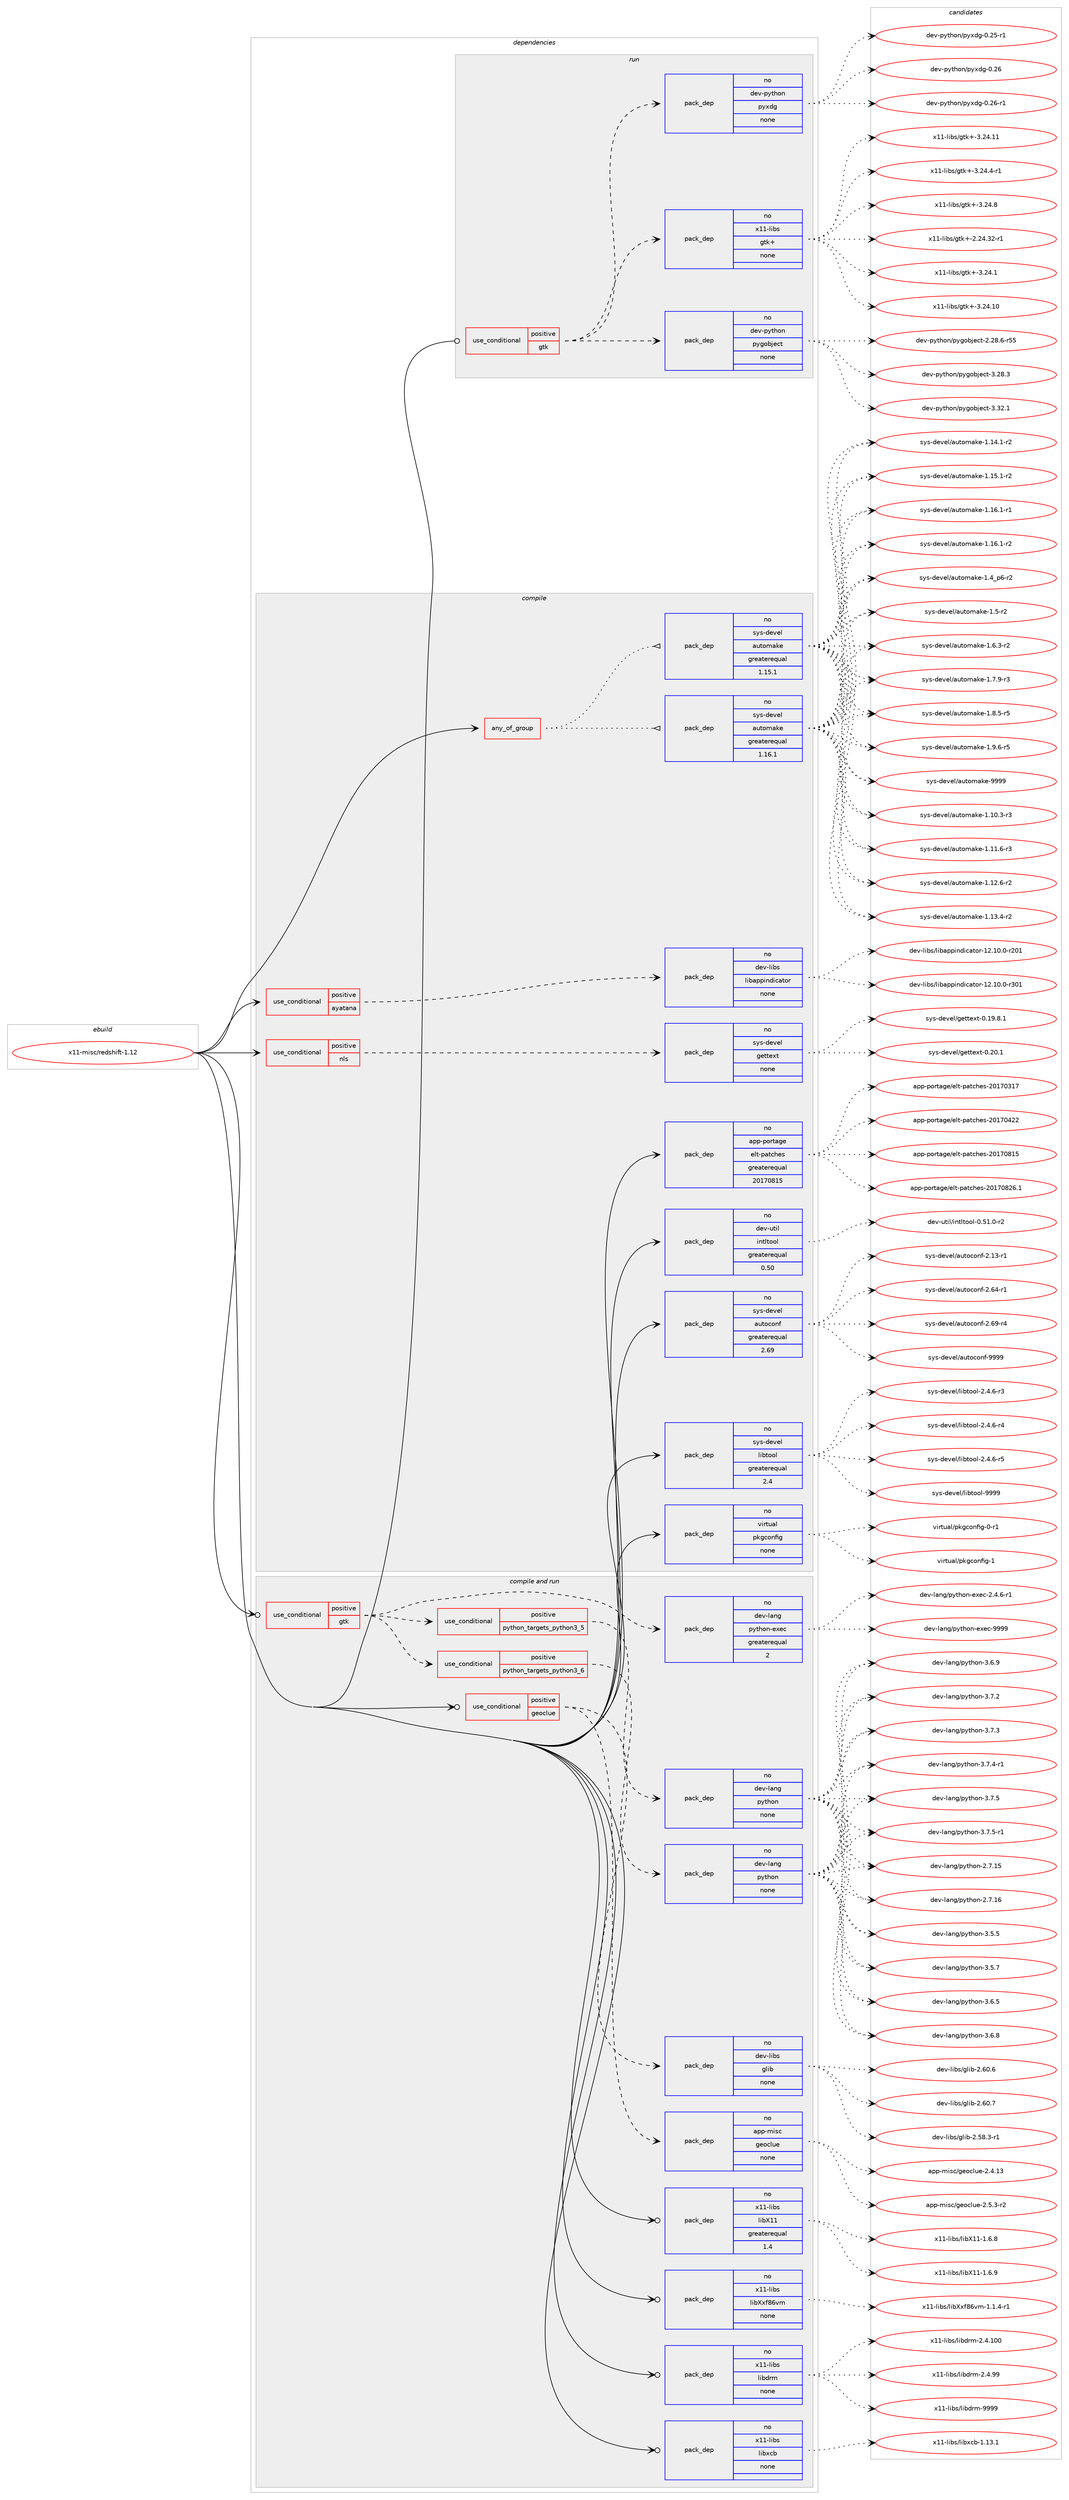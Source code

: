 digraph prolog {

# *************
# Graph options
# *************

newrank=true;
concentrate=true;
compound=true;
graph [rankdir=LR,fontname=Helvetica,fontsize=10,ranksep=1.5];#, ranksep=2.5, nodesep=0.2];
edge  [arrowhead=vee];
node  [fontname=Helvetica,fontsize=10];

# **********
# The ebuild
# **********

subgraph cluster_leftcol {
color=gray;
rank=same;
label=<<i>ebuild</i>>;
id [label="x11-misc/redshift-1.12", color=red, width=4, href="../x11-misc/redshift-1.12.svg"];
}

# ****************
# The dependencies
# ****************

subgraph cluster_midcol {
color=gray;
label=<<i>dependencies</i>>;
subgraph cluster_compile {
fillcolor="#eeeeee";
style=filled;
label=<<i>compile</i>>;
subgraph any16098 {
dependency920261 [label=<<TABLE BORDER="0" CELLBORDER="1" CELLSPACING="0" CELLPADDING="4"><TR><TD CELLPADDING="10">any_of_group</TD></TR></TABLE>>, shape=none, color=red];subgraph pack683670 {
dependency920262 [label=<<TABLE BORDER="0" CELLBORDER="1" CELLSPACING="0" CELLPADDING="4" WIDTH="220"><TR><TD ROWSPAN="6" CELLPADDING="30">pack_dep</TD></TR><TR><TD WIDTH="110">no</TD></TR><TR><TD>sys-devel</TD></TR><TR><TD>automake</TD></TR><TR><TD>greaterequal</TD></TR><TR><TD>1.16.1</TD></TR></TABLE>>, shape=none, color=blue];
}
dependency920261:e -> dependency920262:w [weight=20,style="dotted",arrowhead="oinv"];
subgraph pack683671 {
dependency920263 [label=<<TABLE BORDER="0" CELLBORDER="1" CELLSPACING="0" CELLPADDING="4" WIDTH="220"><TR><TD ROWSPAN="6" CELLPADDING="30">pack_dep</TD></TR><TR><TD WIDTH="110">no</TD></TR><TR><TD>sys-devel</TD></TR><TR><TD>automake</TD></TR><TR><TD>greaterequal</TD></TR><TR><TD>1.15.1</TD></TR></TABLE>>, shape=none, color=blue];
}
dependency920261:e -> dependency920263:w [weight=20,style="dotted",arrowhead="oinv"];
}
id:e -> dependency920261:w [weight=20,style="solid",arrowhead="vee"];
subgraph cond219902 {
dependency920264 [label=<<TABLE BORDER="0" CELLBORDER="1" CELLSPACING="0" CELLPADDING="4"><TR><TD ROWSPAN="3" CELLPADDING="10">use_conditional</TD></TR><TR><TD>positive</TD></TR><TR><TD>ayatana</TD></TR></TABLE>>, shape=none, color=red];
subgraph pack683672 {
dependency920265 [label=<<TABLE BORDER="0" CELLBORDER="1" CELLSPACING="0" CELLPADDING="4" WIDTH="220"><TR><TD ROWSPAN="6" CELLPADDING="30">pack_dep</TD></TR><TR><TD WIDTH="110">no</TD></TR><TR><TD>dev-libs</TD></TR><TR><TD>libappindicator</TD></TR><TR><TD>none</TD></TR><TR><TD></TD></TR></TABLE>>, shape=none, color=blue];
}
dependency920264:e -> dependency920265:w [weight=20,style="dashed",arrowhead="vee"];
}
id:e -> dependency920264:w [weight=20,style="solid",arrowhead="vee"];
subgraph cond219903 {
dependency920266 [label=<<TABLE BORDER="0" CELLBORDER="1" CELLSPACING="0" CELLPADDING="4"><TR><TD ROWSPAN="3" CELLPADDING="10">use_conditional</TD></TR><TR><TD>positive</TD></TR><TR><TD>nls</TD></TR></TABLE>>, shape=none, color=red];
subgraph pack683673 {
dependency920267 [label=<<TABLE BORDER="0" CELLBORDER="1" CELLSPACING="0" CELLPADDING="4" WIDTH="220"><TR><TD ROWSPAN="6" CELLPADDING="30">pack_dep</TD></TR><TR><TD WIDTH="110">no</TD></TR><TR><TD>sys-devel</TD></TR><TR><TD>gettext</TD></TR><TR><TD>none</TD></TR><TR><TD></TD></TR></TABLE>>, shape=none, color=blue];
}
dependency920266:e -> dependency920267:w [weight=20,style="dashed",arrowhead="vee"];
}
id:e -> dependency920266:w [weight=20,style="solid",arrowhead="vee"];
subgraph pack683674 {
dependency920268 [label=<<TABLE BORDER="0" CELLBORDER="1" CELLSPACING="0" CELLPADDING="4" WIDTH="220"><TR><TD ROWSPAN="6" CELLPADDING="30">pack_dep</TD></TR><TR><TD WIDTH="110">no</TD></TR><TR><TD>app-portage</TD></TR><TR><TD>elt-patches</TD></TR><TR><TD>greaterequal</TD></TR><TR><TD>20170815</TD></TR></TABLE>>, shape=none, color=blue];
}
id:e -> dependency920268:w [weight=20,style="solid",arrowhead="vee"];
subgraph pack683675 {
dependency920269 [label=<<TABLE BORDER="0" CELLBORDER="1" CELLSPACING="0" CELLPADDING="4" WIDTH="220"><TR><TD ROWSPAN="6" CELLPADDING="30">pack_dep</TD></TR><TR><TD WIDTH="110">no</TD></TR><TR><TD>dev-util</TD></TR><TR><TD>intltool</TD></TR><TR><TD>greaterequal</TD></TR><TR><TD>0.50</TD></TR></TABLE>>, shape=none, color=blue];
}
id:e -> dependency920269:w [weight=20,style="solid",arrowhead="vee"];
subgraph pack683676 {
dependency920270 [label=<<TABLE BORDER="0" CELLBORDER="1" CELLSPACING="0" CELLPADDING="4" WIDTH="220"><TR><TD ROWSPAN="6" CELLPADDING="30">pack_dep</TD></TR><TR><TD WIDTH="110">no</TD></TR><TR><TD>sys-devel</TD></TR><TR><TD>autoconf</TD></TR><TR><TD>greaterequal</TD></TR><TR><TD>2.69</TD></TR></TABLE>>, shape=none, color=blue];
}
id:e -> dependency920270:w [weight=20,style="solid",arrowhead="vee"];
subgraph pack683677 {
dependency920271 [label=<<TABLE BORDER="0" CELLBORDER="1" CELLSPACING="0" CELLPADDING="4" WIDTH="220"><TR><TD ROWSPAN="6" CELLPADDING="30">pack_dep</TD></TR><TR><TD WIDTH="110">no</TD></TR><TR><TD>sys-devel</TD></TR><TR><TD>libtool</TD></TR><TR><TD>greaterequal</TD></TR><TR><TD>2.4</TD></TR></TABLE>>, shape=none, color=blue];
}
id:e -> dependency920271:w [weight=20,style="solid",arrowhead="vee"];
subgraph pack683678 {
dependency920272 [label=<<TABLE BORDER="0" CELLBORDER="1" CELLSPACING="0" CELLPADDING="4" WIDTH="220"><TR><TD ROWSPAN="6" CELLPADDING="30">pack_dep</TD></TR><TR><TD WIDTH="110">no</TD></TR><TR><TD>virtual</TD></TR><TR><TD>pkgconfig</TD></TR><TR><TD>none</TD></TR><TR><TD></TD></TR></TABLE>>, shape=none, color=blue];
}
id:e -> dependency920272:w [weight=20,style="solid",arrowhead="vee"];
}
subgraph cluster_compileandrun {
fillcolor="#eeeeee";
style=filled;
label=<<i>compile and run</i>>;
subgraph cond219904 {
dependency920273 [label=<<TABLE BORDER="0" CELLBORDER="1" CELLSPACING="0" CELLPADDING="4"><TR><TD ROWSPAN="3" CELLPADDING="10">use_conditional</TD></TR><TR><TD>positive</TD></TR><TR><TD>geoclue</TD></TR></TABLE>>, shape=none, color=red];
subgraph pack683679 {
dependency920274 [label=<<TABLE BORDER="0" CELLBORDER="1" CELLSPACING="0" CELLPADDING="4" WIDTH="220"><TR><TD ROWSPAN="6" CELLPADDING="30">pack_dep</TD></TR><TR><TD WIDTH="110">no</TD></TR><TR><TD>app-misc</TD></TR><TR><TD>geoclue</TD></TR><TR><TD>none</TD></TR><TR><TD></TD></TR></TABLE>>, shape=none, color=blue];
}
dependency920273:e -> dependency920274:w [weight=20,style="dashed",arrowhead="vee"];
subgraph pack683680 {
dependency920275 [label=<<TABLE BORDER="0" CELLBORDER="1" CELLSPACING="0" CELLPADDING="4" WIDTH="220"><TR><TD ROWSPAN="6" CELLPADDING="30">pack_dep</TD></TR><TR><TD WIDTH="110">no</TD></TR><TR><TD>dev-libs</TD></TR><TR><TD>glib</TD></TR><TR><TD>none</TD></TR><TR><TD></TD></TR></TABLE>>, shape=none, color=blue];
}
dependency920273:e -> dependency920275:w [weight=20,style="dashed",arrowhead="vee"];
}
id:e -> dependency920273:w [weight=20,style="solid",arrowhead="odotvee"];
subgraph cond219905 {
dependency920276 [label=<<TABLE BORDER="0" CELLBORDER="1" CELLSPACING="0" CELLPADDING="4"><TR><TD ROWSPAN="3" CELLPADDING="10">use_conditional</TD></TR><TR><TD>positive</TD></TR><TR><TD>gtk</TD></TR></TABLE>>, shape=none, color=red];
subgraph cond219906 {
dependency920277 [label=<<TABLE BORDER="0" CELLBORDER="1" CELLSPACING="0" CELLPADDING="4"><TR><TD ROWSPAN="3" CELLPADDING="10">use_conditional</TD></TR><TR><TD>positive</TD></TR><TR><TD>python_targets_python3_5</TD></TR></TABLE>>, shape=none, color=red];
subgraph pack683681 {
dependency920278 [label=<<TABLE BORDER="0" CELLBORDER="1" CELLSPACING="0" CELLPADDING="4" WIDTH="220"><TR><TD ROWSPAN="6" CELLPADDING="30">pack_dep</TD></TR><TR><TD WIDTH="110">no</TD></TR><TR><TD>dev-lang</TD></TR><TR><TD>python</TD></TR><TR><TD>none</TD></TR><TR><TD></TD></TR></TABLE>>, shape=none, color=blue];
}
dependency920277:e -> dependency920278:w [weight=20,style="dashed",arrowhead="vee"];
}
dependency920276:e -> dependency920277:w [weight=20,style="dashed",arrowhead="vee"];
subgraph cond219907 {
dependency920279 [label=<<TABLE BORDER="0" CELLBORDER="1" CELLSPACING="0" CELLPADDING="4"><TR><TD ROWSPAN="3" CELLPADDING="10">use_conditional</TD></TR><TR><TD>positive</TD></TR><TR><TD>python_targets_python3_6</TD></TR></TABLE>>, shape=none, color=red];
subgraph pack683682 {
dependency920280 [label=<<TABLE BORDER="0" CELLBORDER="1" CELLSPACING="0" CELLPADDING="4" WIDTH="220"><TR><TD ROWSPAN="6" CELLPADDING="30">pack_dep</TD></TR><TR><TD WIDTH="110">no</TD></TR><TR><TD>dev-lang</TD></TR><TR><TD>python</TD></TR><TR><TD>none</TD></TR><TR><TD></TD></TR></TABLE>>, shape=none, color=blue];
}
dependency920279:e -> dependency920280:w [weight=20,style="dashed",arrowhead="vee"];
}
dependency920276:e -> dependency920279:w [weight=20,style="dashed",arrowhead="vee"];
subgraph pack683683 {
dependency920281 [label=<<TABLE BORDER="0" CELLBORDER="1" CELLSPACING="0" CELLPADDING="4" WIDTH="220"><TR><TD ROWSPAN="6" CELLPADDING="30">pack_dep</TD></TR><TR><TD WIDTH="110">no</TD></TR><TR><TD>dev-lang</TD></TR><TR><TD>python-exec</TD></TR><TR><TD>greaterequal</TD></TR><TR><TD>2</TD></TR></TABLE>>, shape=none, color=blue];
}
dependency920276:e -> dependency920281:w [weight=20,style="dashed",arrowhead="vee"];
}
id:e -> dependency920276:w [weight=20,style="solid",arrowhead="odotvee"];
subgraph pack683684 {
dependency920282 [label=<<TABLE BORDER="0" CELLBORDER="1" CELLSPACING="0" CELLPADDING="4" WIDTH="220"><TR><TD ROWSPAN="6" CELLPADDING="30">pack_dep</TD></TR><TR><TD WIDTH="110">no</TD></TR><TR><TD>x11-libs</TD></TR><TR><TD>libX11</TD></TR><TR><TD>greaterequal</TD></TR><TR><TD>1.4</TD></TR></TABLE>>, shape=none, color=blue];
}
id:e -> dependency920282:w [weight=20,style="solid",arrowhead="odotvee"];
subgraph pack683685 {
dependency920283 [label=<<TABLE BORDER="0" CELLBORDER="1" CELLSPACING="0" CELLPADDING="4" WIDTH="220"><TR><TD ROWSPAN="6" CELLPADDING="30">pack_dep</TD></TR><TR><TD WIDTH="110">no</TD></TR><TR><TD>x11-libs</TD></TR><TR><TD>libXxf86vm</TD></TR><TR><TD>none</TD></TR><TR><TD></TD></TR></TABLE>>, shape=none, color=blue];
}
id:e -> dependency920283:w [weight=20,style="solid",arrowhead="odotvee"];
subgraph pack683686 {
dependency920284 [label=<<TABLE BORDER="0" CELLBORDER="1" CELLSPACING="0" CELLPADDING="4" WIDTH="220"><TR><TD ROWSPAN="6" CELLPADDING="30">pack_dep</TD></TR><TR><TD WIDTH="110">no</TD></TR><TR><TD>x11-libs</TD></TR><TR><TD>libdrm</TD></TR><TR><TD>none</TD></TR><TR><TD></TD></TR></TABLE>>, shape=none, color=blue];
}
id:e -> dependency920284:w [weight=20,style="solid",arrowhead="odotvee"];
subgraph pack683687 {
dependency920285 [label=<<TABLE BORDER="0" CELLBORDER="1" CELLSPACING="0" CELLPADDING="4" WIDTH="220"><TR><TD ROWSPAN="6" CELLPADDING="30">pack_dep</TD></TR><TR><TD WIDTH="110">no</TD></TR><TR><TD>x11-libs</TD></TR><TR><TD>libxcb</TD></TR><TR><TD>none</TD></TR><TR><TD></TD></TR></TABLE>>, shape=none, color=blue];
}
id:e -> dependency920285:w [weight=20,style="solid",arrowhead="odotvee"];
}
subgraph cluster_run {
fillcolor="#eeeeee";
style=filled;
label=<<i>run</i>>;
subgraph cond219908 {
dependency920286 [label=<<TABLE BORDER="0" CELLBORDER="1" CELLSPACING="0" CELLPADDING="4"><TR><TD ROWSPAN="3" CELLPADDING="10">use_conditional</TD></TR><TR><TD>positive</TD></TR><TR><TD>gtk</TD></TR></TABLE>>, shape=none, color=red];
subgraph pack683688 {
dependency920287 [label=<<TABLE BORDER="0" CELLBORDER="1" CELLSPACING="0" CELLPADDING="4" WIDTH="220"><TR><TD ROWSPAN="6" CELLPADDING="30">pack_dep</TD></TR><TR><TD WIDTH="110">no</TD></TR><TR><TD>dev-python</TD></TR><TR><TD>pygobject</TD></TR><TR><TD>none</TD></TR><TR><TD></TD></TR></TABLE>>, shape=none, color=blue];
}
dependency920286:e -> dependency920287:w [weight=20,style="dashed",arrowhead="vee"];
subgraph pack683689 {
dependency920288 [label=<<TABLE BORDER="0" CELLBORDER="1" CELLSPACING="0" CELLPADDING="4" WIDTH="220"><TR><TD ROWSPAN="6" CELLPADDING="30">pack_dep</TD></TR><TR><TD WIDTH="110">no</TD></TR><TR><TD>x11-libs</TD></TR><TR><TD>gtk+</TD></TR><TR><TD>none</TD></TR><TR><TD></TD></TR></TABLE>>, shape=none, color=blue];
}
dependency920286:e -> dependency920288:w [weight=20,style="dashed",arrowhead="vee"];
subgraph pack683690 {
dependency920289 [label=<<TABLE BORDER="0" CELLBORDER="1" CELLSPACING="0" CELLPADDING="4" WIDTH="220"><TR><TD ROWSPAN="6" CELLPADDING="30">pack_dep</TD></TR><TR><TD WIDTH="110">no</TD></TR><TR><TD>dev-python</TD></TR><TR><TD>pyxdg</TD></TR><TR><TD>none</TD></TR><TR><TD></TD></TR></TABLE>>, shape=none, color=blue];
}
dependency920286:e -> dependency920289:w [weight=20,style="dashed",arrowhead="vee"];
}
id:e -> dependency920286:w [weight=20,style="solid",arrowhead="odot"];
}
}

# **************
# The candidates
# **************

subgraph cluster_choices {
rank=same;
color=gray;
label=<<i>candidates</i>>;

subgraph choice683670 {
color=black;
nodesep=1;
choice11512111545100101118101108479711711611110997107101454946494846514511451 [label="sys-devel/automake-1.10.3-r3", color=red, width=4,href="../sys-devel/automake-1.10.3-r3.svg"];
choice11512111545100101118101108479711711611110997107101454946494946544511451 [label="sys-devel/automake-1.11.6-r3", color=red, width=4,href="../sys-devel/automake-1.11.6-r3.svg"];
choice11512111545100101118101108479711711611110997107101454946495046544511450 [label="sys-devel/automake-1.12.6-r2", color=red, width=4,href="../sys-devel/automake-1.12.6-r2.svg"];
choice11512111545100101118101108479711711611110997107101454946495146524511450 [label="sys-devel/automake-1.13.4-r2", color=red, width=4,href="../sys-devel/automake-1.13.4-r2.svg"];
choice11512111545100101118101108479711711611110997107101454946495246494511450 [label="sys-devel/automake-1.14.1-r2", color=red, width=4,href="../sys-devel/automake-1.14.1-r2.svg"];
choice11512111545100101118101108479711711611110997107101454946495346494511450 [label="sys-devel/automake-1.15.1-r2", color=red, width=4,href="../sys-devel/automake-1.15.1-r2.svg"];
choice11512111545100101118101108479711711611110997107101454946495446494511449 [label="sys-devel/automake-1.16.1-r1", color=red, width=4,href="../sys-devel/automake-1.16.1-r1.svg"];
choice11512111545100101118101108479711711611110997107101454946495446494511450 [label="sys-devel/automake-1.16.1-r2", color=red, width=4,href="../sys-devel/automake-1.16.1-r2.svg"];
choice115121115451001011181011084797117116111109971071014549465295112544511450 [label="sys-devel/automake-1.4_p6-r2", color=red, width=4,href="../sys-devel/automake-1.4_p6-r2.svg"];
choice11512111545100101118101108479711711611110997107101454946534511450 [label="sys-devel/automake-1.5-r2", color=red, width=4,href="../sys-devel/automake-1.5-r2.svg"];
choice115121115451001011181011084797117116111109971071014549465446514511450 [label="sys-devel/automake-1.6.3-r2", color=red, width=4,href="../sys-devel/automake-1.6.3-r2.svg"];
choice115121115451001011181011084797117116111109971071014549465546574511451 [label="sys-devel/automake-1.7.9-r3", color=red, width=4,href="../sys-devel/automake-1.7.9-r3.svg"];
choice115121115451001011181011084797117116111109971071014549465646534511453 [label="sys-devel/automake-1.8.5-r5", color=red, width=4,href="../sys-devel/automake-1.8.5-r5.svg"];
choice115121115451001011181011084797117116111109971071014549465746544511453 [label="sys-devel/automake-1.9.6-r5", color=red, width=4,href="../sys-devel/automake-1.9.6-r5.svg"];
choice115121115451001011181011084797117116111109971071014557575757 [label="sys-devel/automake-9999", color=red, width=4,href="../sys-devel/automake-9999.svg"];
dependency920262:e -> choice11512111545100101118101108479711711611110997107101454946494846514511451:w [style=dotted,weight="100"];
dependency920262:e -> choice11512111545100101118101108479711711611110997107101454946494946544511451:w [style=dotted,weight="100"];
dependency920262:e -> choice11512111545100101118101108479711711611110997107101454946495046544511450:w [style=dotted,weight="100"];
dependency920262:e -> choice11512111545100101118101108479711711611110997107101454946495146524511450:w [style=dotted,weight="100"];
dependency920262:e -> choice11512111545100101118101108479711711611110997107101454946495246494511450:w [style=dotted,weight="100"];
dependency920262:e -> choice11512111545100101118101108479711711611110997107101454946495346494511450:w [style=dotted,weight="100"];
dependency920262:e -> choice11512111545100101118101108479711711611110997107101454946495446494511449:w [style=dotted,weight="100"];
dependency920262:e -> choice11512111545100101118101108479711711611110997107101454946495446494511450:w [style=dotted,weight="100"];
dependency920262:e -> choice115121115451001011181011084797117116111109971071014549465295112544511450:w [style=dotted,weight="100"];
dependency920262:e -> choice11512111545100101118101108479711711611110997107101454946534511450:w [style=dotted,weight="100"];
dependency920262:e -> choice115121115451001011181011084797117116111109971071014549465446514511450:w [style=dotted,weight="100"];
dependency920262:e -> choice115121115451001011181011084797117116111109971071014549465546574511451:w [style=dotted,weight="100"];
dependency920262:e -> choice115121115451001011181011084797117116111109971071014549465646534511453:w [style=dotted,weight="100"];
dependency920262:e -> choice115121115451001011181011084797117116111109971071014549465746544511453:w [style=dotted,weight="100"];
dependency920262:e -> choice115121115451001011181011084797117116111109971071014557575757:w [style=dotted,weight="100"];
}
subgraph choice683671 {
color=black;
nodesep=1;
choice11512111545100101118101108479711711611110997107101454946494846514511451 [label="sys-devel/automake-1.10.3-r3", color=red, width=4,href="../sys-devel/automake-1.10.3-r3.svg"];
choice11512111545100101118101108479711711611110997107101454946494946544511451 [label="sys-devel/automake-1.11.6-r3", color=red, width=4,href="../sys-devel/automake-1.11.6-r3.svg"];
choice11512111545100101118101108479711711611110997107101454946495046544511450 [label="sys-devel/automake-1.12.6-r2", color=red, width=4,href="../sys-devel/automake-1.12.6-r2.svg"];
choice11512111545100101118101108479711711611110997107101454946495146524511450 [label="sys-devel/automake-1.13.4-r2", color=red, width=4,href="../sys-devel/automake-1.13.4-r2.svg"];
choice11512111545100101118101108479711711611110997107101454946495246494511450 [label="sys-devel/automake-1.14.1-r2", color=red, width=4,href="../sys-devel/automake-1.14.1-r2.svg"];
choice11512111545100101118101108479711711611110997107101454946495346494511450 [label="sys-devel/automake-1.15.1-r2", color=red, width=4,href="../sys-devel/automake-1.15.1-r2.svg"];
choice11512111545100101118101108479711711611110997107101454946495446494511449 [label="sys-devel/automake-1.16.1-r1", color=red, width=4,href="../sys-devel/automake-1.16.1-r1.svg"];
choice11512111545100101118101108479711711611110997107101454946495446494511450 [label="sys-devel/automake-1.16.1-r2", color=red, width=4,href="../sys-devel/automake-1.16.1-r2.svg"];
choice115121115451001011181011084797117116111109971071014549465295112544511450 [label="sys-devel/automake-1.4_p6-r2", color=red, width=4,href="../sys-devel/automake-1.4_p6-r2.svg"];
choice11512111545100101118101108479711711611110997107101454946534511450 [label="sys-devel/automake-1.5-r2", color=red, width=4,href="../sys-devel/automake-1.5-r2.svg"];
choice115121115451001011181011084797117116111109971071014549465446514511450 [label="sys-devel/automake-1.6.3-r2", color=red, width=4,href="../sys-devel/automake-1.6.3-r2.svg"];
choice115121115451001011181011084797117116111109971071014549465546574511451 [label="sys-devel/automake-1.7.9-r3", color=red, width=4,href="../sys-devel/automake-1.7.9-r3.svg"];
choice115121115451001011181011084797117116111109971071014549465646534511453 [label="sys-devel/automake-1.8.5-r5", color=red, width=4,href="../sys-devel/automake-1.8.5-r5.svg"];
choice115121115451001011181011084797117116111109971071014549465746544511453 [label="sys-devel/automake-1.9.6-r5", color=red, width=4,href="../sys-devel/automake-1.9.6-r5.svg"];
choice115121115451001011181011084797117116111109971071014557575757 [label="sys-devel/automake-9999", color=red, width=4,href="../sys-devel/automake-9999.svg"];
dependency920263:e -> choice11512111545100101118101108479711711611110997107101454946494846514511451:w [style=dotted,weight="100"];
dependency920263:e -> choice11512111545100101118101108479711711611110997107101454946494946544511451:w [style=dotted,weight="100"];
dependency920263:e -> choice11512111545100101118101108479711711611110997107101454946495046544511450:w [style=dotted,weight="100"];
dependency920263:e -> choice11512111545100101118101108479711711611110997107101454946495146524511450:w [style=dotted,weight="100"];
dependency920263:e -> choice11512111545100101118101108479711711611110997107101454946495246494511450:w [style=dotted,weight="100"];
dependency920263:e -> choice11512111545100101118101108479711711611110997107101454946495346494511450:w [style=dotted,weight="100"];
dependency920263:e -> choice11512111545100101118101108479711711611110997107101454946495446494511449:w [style=dotted,weight="100"];
dependency920263:e -> choice11512111545100101118101108479711711611110997107101454946495446494511450:w [style=dotted,weight="100"];
dependency920263:e -> choice115121115451001011181011084797117116111109971071014549465295112544511450:w [style=dotted,weight="100"];
dependency920263:e -> choice11512111545100101118101108479711711611110997107101454946534511450:w [style=dotted,weight="100"];
dependency920263:e -> choice115121115451001011181011084797117116111109971071014549465446514511450:w [style=dotted,weight="100"];
dependency920263:e -> choice115121115451001011181011084797117116111109971071014549465546574511451:w [style=dotted,weight="100"];
dependency920263:e -> choice115121115451001011181011084797117116111109971071014549465646534511453:w [style=dotted,weight="100"];
dependency920263:e -> choice115121115451001011181011084797117116111109971071014549465746544511453:w [style=dotted,weight="100"];
dependency920263:e -> choice115121115451001011181011084797117116111109971071014557575757:w [style=dotted,weight="100"];
}
subgraph choice683672 {
color=black;
nodesep=1;
choice10010111845108105981154710810598971121121051101001059997116111114454950464948464845114504849 [label="dev-libs/libappindicator-12.10.0-r201", color=red, width=4,href="../dev-libs/libappindicator-12.10.0-r201.svg"];
choice10010111845108105981154710810598971121121051101001059997116111114454950464948464845114514849 [label="dev-libs/libappindicator-12.10.0-r301", color=red, width=4,href="../dev-libs/libappindicator-12.10.0-r301.svg"];
dependency920265:e -> choice10010111845108105981154710810598971121121051101001059997116111114454950464948464845114504849:w [style=dotted,weight="100"];
dependency920265:e -> choice10010111845108105981154710810598971121121051101001059997116111114454950464948464845114514849:w [style=dotted,weight="100"];
}
subgraph choice683673 {
color=black;
nodesep=1;
choice1151211154510010111810110847103101116116101120116454846495746564649 [label="sys-devel/gettext-0.19.8.1", color=red, width=4,href="../sys-devel/gettext-0.19.8.1.svg"];
choice115121115451001011181011084710310111611610112011645484650484649 [label="sys-devel/gettext-0.20.1", color=red, width=4,href="../sys-devel/gettext-0.20.1.svg"];
dependency920267:e -> choice1151211154510010111810110847103101116116101120116454846495746564649:w [style=dotted,weight="100"];
dependency920267:e -> choice115121115451001011181011084710310111611610112011645484650484649:w [style=dotted,weight="100"];
}
subgraph choice683674 {
color=black;
nodesep=1;
choice97112112451121111141169710310147101108116451129711699104101115455048495548514955 [label="app-portage/elt-patches-20170317", color=red, width=4,href="../app-portage/elt-patches-20170317.svg"];
choice97112112451121111141169710310147101108116451129711699104101115455048495548525050 [label="app-portage/elt-patches-20170422", color=red, width=4,href="../app-portage/elt-patches-20170422.svg"];
choice97112112451121111141169710310147101108116451129711699104101115455048495548564953 [label="app-portage/elt-patches-20170815", color=red, width=4,href="../app-portage/elt-patches-20170815.svg"];
choice971121124511211111411697103101471011081164511297116991041011154550484955485650544649 [label="app-portage/elt-patches-20170826.1", color=red, width=4,href="../app-portage/elt-patches-20170826.1.svg"];
dependency920268:e -> choice97112112451121111141169710310147101108116451129711699104101115455048495548514955:w [style=dotted,weight="100"];
dependency920268:e -> choice97112112451121111141169710310147101108116451129711699104101115455048495548525050:w [style=dotted,weight="100"];
dependency920268:e -> choice97112112451121111141169710310147101108116451129711699104101115455048495548564953:w [style=dotted,weight="100"];
dependency920268:e -> choice971121124511211111411697103101471011081164511297116991041011154550484955485650544649:w [style=dotted,weight="100"];
}
subgraph choice683675 {
color=black;
nodesep=1;
choice1001011184511711610510847105110116108116111111108454846534946484511450 [label="dev-util/intltool-0.51.0-r2", color=red, width=4,href="../dev-util/intltool-0.51.0-r2.svg"];
dependency920269:e -> choice1001011184511711610510847105110116108116111111108454846534946484511450:w [style=dotted,weight="100"];
}
subgraph choice683676 {
color=black;
nodesep=1;
choice1151211154510010111810110847971171161119911111010245504649514511449 [label="sys-devel/autoconf-2.13-r1", color=red, width=4,href="../sys-devel/autoconf-2.13-r1.svg"];
choice1151211154510010111810110847971171161119911111010245504654524511449 [label="sys-devel/autoconf-2.64-r1", color=red, width=4,href="../sys-devel/autoconf-2.64-r1.svg"];
choice1151211154510010111810110847971171161119911111010245504654574511452 [label="sys-devel/autoconf-2.69-r4", color=red, width=4,href="../sys-devel/autoconf-2.69-r4.svg"];
choice115121115451001011181011084797117116111991111101024557575757 [label="sys-devel/autoconf-9999", color=red, width=4,href="../sys-devel/autoconf-9999.svg"];
dependency920270:e -> choice1151211154510010111810110847971171161119911111010245504649514511449:w [style=dotted,weight="100"];
dependency920270:e -> choice1151211154510010111810110847971171161119911111010245504654524511449:w [style=dotted,weight="100"];
dependency920270:e -> choice1151211154510010111810110847971171161119911111010245504654574511452:w [style=dotted,weight="100"];
dependency920270:e -> choice115121115451001011181011084797117116111991111101024557575757:w [style=dotted,weight="100"];
}
subgraph choice683677 {
color=black;
nodesep=1;
choice1151211154510010111810110847108105981161111111084550465246544511451 [label="sys-devel/libtool-2.4.6-r3", color=red, width=4,href="../sys-devel/libtool-2.4.6-r3.svg"];
choice1151211154510010111810110847108105981161111111084550465246544511452 [label="sys-devel/libtool-2.4.6-r4", color=red, width=4,href="../sys-devel/libtool-2.4.6-r4.svg"];
choice1151211154510010111810110847108105981161111111084550465246544511453 [label="sys-devel/libtool-2.4.6-r5", color=red, width=4,href="../sys-devel/libtool-2.4.6-r5.svg"];
choice1151211154510010111810110847108105981161111111084557575757 [label="sys-devel/libtool-9999", color=red, width=4,href="../sys-devel/libtool-9999.svg"];
dependency920271:e -> choice1151211154510010111810110847108105981161111111084550465246544511451:w [style=dotted,weight="100"];
dependency920271:e -> choice1151211154510010111810110847108105981161111111084550465246544511452:w [style=dotted,weight="100"];
dependency920271:e -> choice1151211154510010111810110847108105981161111111084550465246544511453:w [style=dotted,weight="100"];
dependency920271:e -> choice1151211154510010111810110847108105981161111111084557575757:w [style=dotted,weight="100"];
}
subgraph choice683678 {
color=black;
nodesep=1;
choice11810511411611797108471121071039911111010210510345484511449 [label="virtual/pkgconfig-0-r1", color=red, width=4,href="../virtual/pkgconfig-0-r1.svg"];
choice1181051141161179710847112107103991111101021051034549 [label="virtual/pkgconfig-1", color=red, width=4,href="../virtual/pkgconfig-1.svg"];
dependency920272:e -> choice11810511411611797108471121071039911111010210510345484511449:w [style=dotted,weight="100"];
dependency920272:e -> choice1181051141161179710847112107103991111101021051034549:w [style=dotted,weight="100"];
}
subgraph choice683679 {
color=black;
nodesep=1;
choice971121124510910511599471031011119910811710145504652464951 [label="app-misc/geoclue-2.4.13", color=red, width=4,href="../app-misc/geoclue-2.4.13.svg"];
choice97112112451091051159947103101111991081171014550465346514511450 [label="app-misc/geoclue-2.5.3-r2", color=red, width=4,href="../app-misc/geoclue-2.5.3-r2.svg"];
dependency920274:e -> choice971121124510910511599471031011119910811710145504652464951:w [style=dotted,weight="100"];
dependency920274:e -> choice97112112451091051159947103101111991081171014550465346514511450:w [style=dotted,weight="100"];
}
subgraph choice683680 {
color=black;
nodesep=1;
choice10010111845108105981154710310810598455046535646514511449 [label="dev-libs/glib-2.58.3-r1", color=red, width=4,href="../dev-libs/glib-2.58.3-r1.svg"];
choice1001011184510810598115471031081059845504654484654 [label="dev-libs/glib-2.60.6", color=red, width=4,href="../dev-libs/glib-2.60.6.svg"];
choice1001011184510810598115471031081059845504654484655 [label="dev-libs/glib-2.60.7", color=red, width=4,href="../dev-libs/glib-2.60.7.svg"];
dependency920275:e -> choice10010111845108105981154710310810598455046535646514511449:w [style=dotted,weight="100"];
dependency920275:e -> choice1001011184510810598115471031081059845504654484654:w [style=dotted,weight="100"];
dependency920275:e -> choice1001011184510810598115471031081059845504654484655:w [style=dotted,weight="100"];
}
subgraph choice683681 {
color=black;
nodesep=1;
choice10010111845108971101034711212111610411111045504655464953 [label="dev-lang/python-2.7.15", color=red, width=4,href="../dev-lang/python-2.7.15.svg"];
choice10010111845108971101034711212111610411111045504655464954 [label="dev-lang/python-2.7.16", color=red, width=4,href="../dev-lang/python-2.7.16.svg"];
choice100101118451089711010347112121116104111110455146534653 [label="dev-lang/python-3.5.5", color=red, width=4,href="../dev-lang/python-3.5.5.svg"];
choice100101118451089711010347112121116104111110455146534655 [label="dev-lang/python-3.5.7", color=red, width=4,href="../dev-lang/python-3.5.7.svg"];
choice100101118451089711010347112121116104111110455146544653 [label="dev-lang/python-3.6.5", color=red, width=4,href="../dev-lang/python-3.6.5.svg"];
choice100101118451089711010347112121116104111110455146544656 [label="dev-lang/python-3.6.8", color=red, width=4,href="../dev-lang/python-3.6.8.svg"];
choice100101118451089711010347112121116104111110455146544657 [label="dev-lang/python-3.6.9", color=red, width=4,href="../dev-lang/python-3.6.9.svg"];
choice100101118451089711010347112121116104111110455146554650 [label="dev-lang/python-3.7.2", color=red, width=4,href="../dev-lang/python-3.7.2.svg"];
choice100101118451089711010347112121116104111110455146554651 [label="dev-lang/python-3.7.3", color=red, width=4,href="../dev-lang/python-3.7.3.svg"];
choice1001011184510897110103471121211161041111104551465546524511449 [label="dev-lang/python-3.7.4-r1", color=red, width=4,href="../dev-lang/python-3.7.4-r1.svg"];
choice100101118451089711010347112121116104111110455146554653 [label="dev-lang/python-3.7.5", color=red, width=4,href="../dev-lang/python-3.7.5.svg"];
choice1001011184510897110103471121211161041111104551465546534511449 [label="dev-lang/python-3.7.5-r1", color=red, width=4,href="../dev-lang/python-3.7.5-r1.svg"];
dependency920278:e -> choice10010111845108971101034711212111610411111045504655464953:w [style=dotted,weight="100"];
dependency920278:e -> choice10010111845108971101034711212111610411111045504655464954:w [style=dotted,weight="100"];
dependency920278:e -> choice100101118451089711010347112121116104111110455146534653:w [style=dotted,weight="100"];
dependency920278:e -> choice100101118451089711010347112121116104111110455146534655:w [style=dotted,weight="100"];
dependency920278:e -> choice100101118451089711010347112121116104111110455146544653:w [style=dotted,weight="100"];
dependency920278:e -> choice100101118451089711010347112121116104111110455146544656:w [style=dotted,weight="100"];
dependency920278:e -> choice100101118451089711010347112121116104111110455146544657:w [style=dotted,weight="100"];
dependency920278:e -> choice100101118451089711010347112121116104111110455146554650:w [style=dotted,weight="100"];
dependency920278:e -> choice100101118451089711010347112121116104111110455146554651:w [style=dotted,weight="100"];
dependency920278:e -> choice1001011184510897110103471121211161041111104551465546524511449:w [style=dotted,weight="100"];
dependency920278:e -> choice100101118451089711010347112121116104111110455146554653:w [style=dotted,weight="100"];
dependency920278:e -> choice1001011184510897110103471121211161041111104551465546534511449:w [style=dotted,weight="100"];
}
subgraph choice683682 {
color=black;
nodesep=1;
choice10010111845108971101034711212111610411111045504655464953 [label="dev-lang/python-2.7.15", color=red, width=4,href="../dev-lang/python-2.7.15.svg"];
choice10010111845108971101034711212111610411111045504655464954 [label="dev-lang/python-2.7.16", color=red, width=4,href="../dev-lang/python-2.7.16.svg"];
choice100101118451089711010347112121116104111110455146534653 [label="dev-lang/python-3.5.5", color=red, width=4,href="../dev-lang/python-3.5.5.svg"];
choice100101118451089711010347112121116104111110455146534655 [label="dev-lang/python-3.5.7", color=red, width=4,href="../dev-lang/python-3.5.7.svg"];
choice100101118451089711010347112121116104111110455146544653 [label="dev-lang/python-3.6.5", color=red, width=4,href="../dev-lang/python-3.6.5.svg"];
choice100101118451089711010347112121116104111110455146544656 [label="dev-lang/python-3.6.8", color=red, width=4,href="../dev-lang/python-3.6.8.svg"];
choice100101118451089711010347112121116104111110455146544657 [label="dev-lang/python-3.6.9", color=red, width=4,href="../dev-lang/python-3.6.9.svg"];
choice100101118451089711010347112121116104111110455146554650 [label="dev-lang/python-3.7.2", color=red, width=4,href="../dev-lang/python-3.7.2.svg"];
choice100101118451089711010347112121116104111110455146554651 [label="dev-lang/python-3.7.3", color=red, width=4,href="../dev-lang/python-3.7.3.svg"];
choice1001011184510897110103471121211161041111104551465546524511449 [label="dev-lang/python-3.7.4-r1", color=red, width=4,href="../dev-lang/python-3.7.4-r1.svg"];
choice100101118451089711010347112121116104111110455146554653 [label="dev-lang/python-3.7.5", color=red, width=4,href="../dev-lang/python-3.7.5.svg"];
choice1001011184510897110103471121211161041111104551465546534511449 [label="dev-lang/python-3.7.5-r1", color=red, width=4,href="../dev-lang/python-3.7.5-r1.svg"];
dependency920280:e -> choice10010111845108971101034711212111610411111045504655464953:w [style=dotted,weight="100"];
dependency920280:e -> choice10010111845108971101034711212111610411111045504655464954:w [style=dotted,weight="100"];
dependency920280:e -> choice100101118451089711010347112121116104111110455146534653:w [style=dotted,weight="100"];
dependency920280:e -> choice100101118451089711010347112121116104111110455146534655:w [style=dotted,weight="100"];
dependency920280:e -> choice100101118451089711010347112121116104111110455146544653:w [style=dotted,weight="100"];
dependency920280:e -> choice100101118451089711010347112121116104111110455146544656:w [style=dotted,weight="100"];
dependency920280:e -> choice100101118451089711010347112121116104111110455146544657:w [style=dotted,weight="100"];
dependency920280:e -> choice100101118451089711010347112121116104111110455146554650:w [style=dotted,weight="100"];
dependency920280:e -> choice100101118451089711010347112121116104111110455146554651:w [style=dotted,weight="100"];
dependency920280:e -> choice1001011184510897110103471121211161041111104551465546524511449:w [style=dotted,weight="100"];
dependency920280:e -> choice100101118451089711010347112121116104111110455146554653:w [style=dotted,weight="100"];
dependency920280:e -> choice1001011184510897110103471121211161041111104551465546534511449:w [style=dotted,weight="100"];
}
subgraph choice683683 {
color=black;
nodesep=1;
choice10010111845108971101034711212111610411111045101120101994550465246544511449 [label="dev-lang/python-exec-2.4.6-r1", color=red, width=4,href="../dev-lang/python-exec-2.4.6-r1.svg"];
choice10010111845108971101034711212111610411111045101120101994557575757 [label="dev-lang/python-exec-9999", color=red, width=4,href="../dev-lang/python-exec-9999.svg"];
dependency920281:e -> choice10010111845108971101034711212111610411111045101120101994550465246544511449:w [style=dotted,weight="100"];
dependency920281:e -> choice10010111845108971101034711212111610411111045101120101994557575757:w [style=dotted,weight="100"];
}
subgraph choice683684 {
color=black;
nodesep=1;
choice120494945108105981154710810598884949454946544656 [label="x11-libs/libX11-1.6.8", color=red, width=4,href="../x11-libs/libX11-1.6.8.svg"];
choice120494945108105981154710810598884949454946544657 [label="x11-libs/libX11-1.6.9", color=red, width=4,href="../x11-libs/libX11-1.6.9.svg"];
dependency920282:e -> choice120494945108105981154710810598884949454946544656:w [style=dotted,weight="100"];
dependency920282:e -> choice120494945108105981154710810598884949454946544657:w [style=dotted,weight="100"];
}
subgraph choice683685 {
color=black;
nodesep=1;
choice1204949451081059811547108105988812010256541181094549464946524511449 [label="x11-libs/libXxf86vm-1.1.4-r1", color=red, width=4,href="../x11-libs/libXxf86vm-1.1.4-r1.svg"];
dependency920283:e -> choice1204949451081059811547108105988812010256541181094549464946524511449:w [style=dotted,weight="100"];
}
subgraph choice683686 {
color=black;
nodesep=1;
choice1204949451081059811547108105981001141094550465246494848 [label="x11-libs/libdrm-2.4.100", color=red, width=4,href="../x11-libs/libdrm-2.4.100.svg"];
choice12049494510810598115471081059810011410945504652465757 [label="x11-libs/libdrm-2.4.99", color=red, width=4,href="../x11-libs/libdrm-2.4.99.svg"];
choice1204949451081059811547108105981001141094557575757 [label="x11-libs/libdrm-9999", color=red, width=4,href="../x11-libs/libdrm-9999.svg"];
dependency920284:e -> choice1204949451081059811547108105981001141094550465246494848:w [style=dotted,weight="100"];
dependency920284:e -> choice12049494510810598115471081059810011410945504652465757:w [style=dotted,weight="100"];
dependency920284:e -> choice1204949451081059811547108105981001141094557575757:w [style=dotted,weight="100"];
}
subgraph choice683687 {
color=black;
nodesep=1;
choice120494945108105981154710810598120999845494649514649 [label="x11-libs/libxcb-1.13.1", color=red, width=4,href="../x11-libs/libxcb-1.13.1.svg"];
dependency920285:e -> choice120494945108105981154710810598120999845494649514649:w [style=dotted,weight="100"];
}
subgraph choice683688 {
color=black;
nodesep=1;
choice1001011184511212111610411111047112121103111981061019911645504650564654451145353 [label="dev-python/pygobject-2.28.6-r55", color=red, width=4,href="../dev-python/pygobject-2.28.6-r55.svg"];
choice1001011184511212111610411111047112121103111981061019911645514650564651 [label="dev-python/pygobject-3.28.3", color=red, width=4,href="../dev-python/pygobject-3.28.3.svg"];
choice1001011184511212111610411111047112121103111981061019911645514651504649 [label="dev-python/pygobject-3.32.1", color=red, width=4,href="../dev-python/pygobject-3.32.1.svg"];
dependency920287:e -> choice1001011184511212111610411111047112121103111981061019911645504650564654451145353:w [style=dotted,weight="100"];
dependency920287:e -> choice1001011184511212111610411111047112121103111981061019911645514650564651:w [style=dotted,weight="100"];
dependency920287:e -> choice1001011184511212111610411111047112121103111981061019911645514651504649:w [style=dotted,weight="100"];
}
subgraph choice683689 {
color=black;
nodesep=1;
choice12049494510810598115471031161074345504650524651504511449 [label="x11-libs/gtk+-2.24.32-r1", color=red, width=4,href="../x11-libs/gtk+-2.24.32-r1.svg"];
choice12049494510810598115471031161074345514650524649 [label="x11-libs/gtk+-3.24.1", color=red, width=4,href="../x11-libs/gtk+-3.24.1.svg"];
choice1204949451081059811547103116107434551465052464948 [label="x11-libs/gtk+-3.24.10", color=red, width=4,href="../x11-libs/gtk+-3.24.10.svg"];
choice1204949451081059811547103116107434551465052464949 [label="x11-libs/gtk+-3.24.11", color=red, width=4,href="../x11-libs/gtk+-3.24.11.svg"];
choice120494945108105981154710311610743455146505246524511449 [label="x11-libs/gtk+-3.24.4-r1", color=red, width=4,href="../x11-libs/gtk+-3.24.4-r1.svg"];
choice12049494510810598115471031161074345514650524656 [label="x11-libs/gtk+-3.24.8", color=red, width=4,href="../x11-libs/gtk+-3.24.8.svg"];
dependency920288:e -> choice12049494510810598115471031161074345504650524651504511449:w [style=dotted,weight="100"];
dependency920288:e -> choice12049494510810598115471031161074345514650524649:w [style=dotted,weight="100"];
dependency920288:e -> choice1204949451081059811547103116107434551465052464948:w [style=dotted,weight="100"];
dependency920288:e -> choice1204949451081059811547103116107434551465052464949:w [style=dotted,weight="100"];
dependency920288:e -> choice120494945108105981154710311610743455146505246524511449:w [style=dotted,weight="100"];
dependency920288:e -> choice12049494510810598115471031161074345514650524656:w [style=dotted,weight="100"];
}
subgraph choice683690 {
color=black;
nodesep=1;
choice100101118451121211161041111104711212112010010345484650534511449 [label="dev-python/pyxdg-0.25-r1", color=red, width=4,href="../dev-python/pyxdg-0.25-r1.svg"];
choice10010111845112121116104111110471121211201001034548465054 [label="dev-python/pyxdg-0.26", color=red, width=4,href="../dev-python/pyxdg-0.26.svg"];
choice100101118451121211161041111104711212112010010345484650544511449 [label="dev-python/pyxdg-0.26-r1", color=red, width=4,href="../dev-python/pyxdg-0.26-r1.svg"];
dependency920289:e -> choice100101118451121211161041111104711212112010010345484650534511449:w [style=dotted,weight="100"];
dependency920289:e -> choice10010111845112121116104111110471121211201001034548465054:w [style=dotted,weight="100"];
dependency920289:e -> choice100101118451121211161041111104711212112010010345484650544511449:w [style=dotted,weight="100"];
}
}

}
